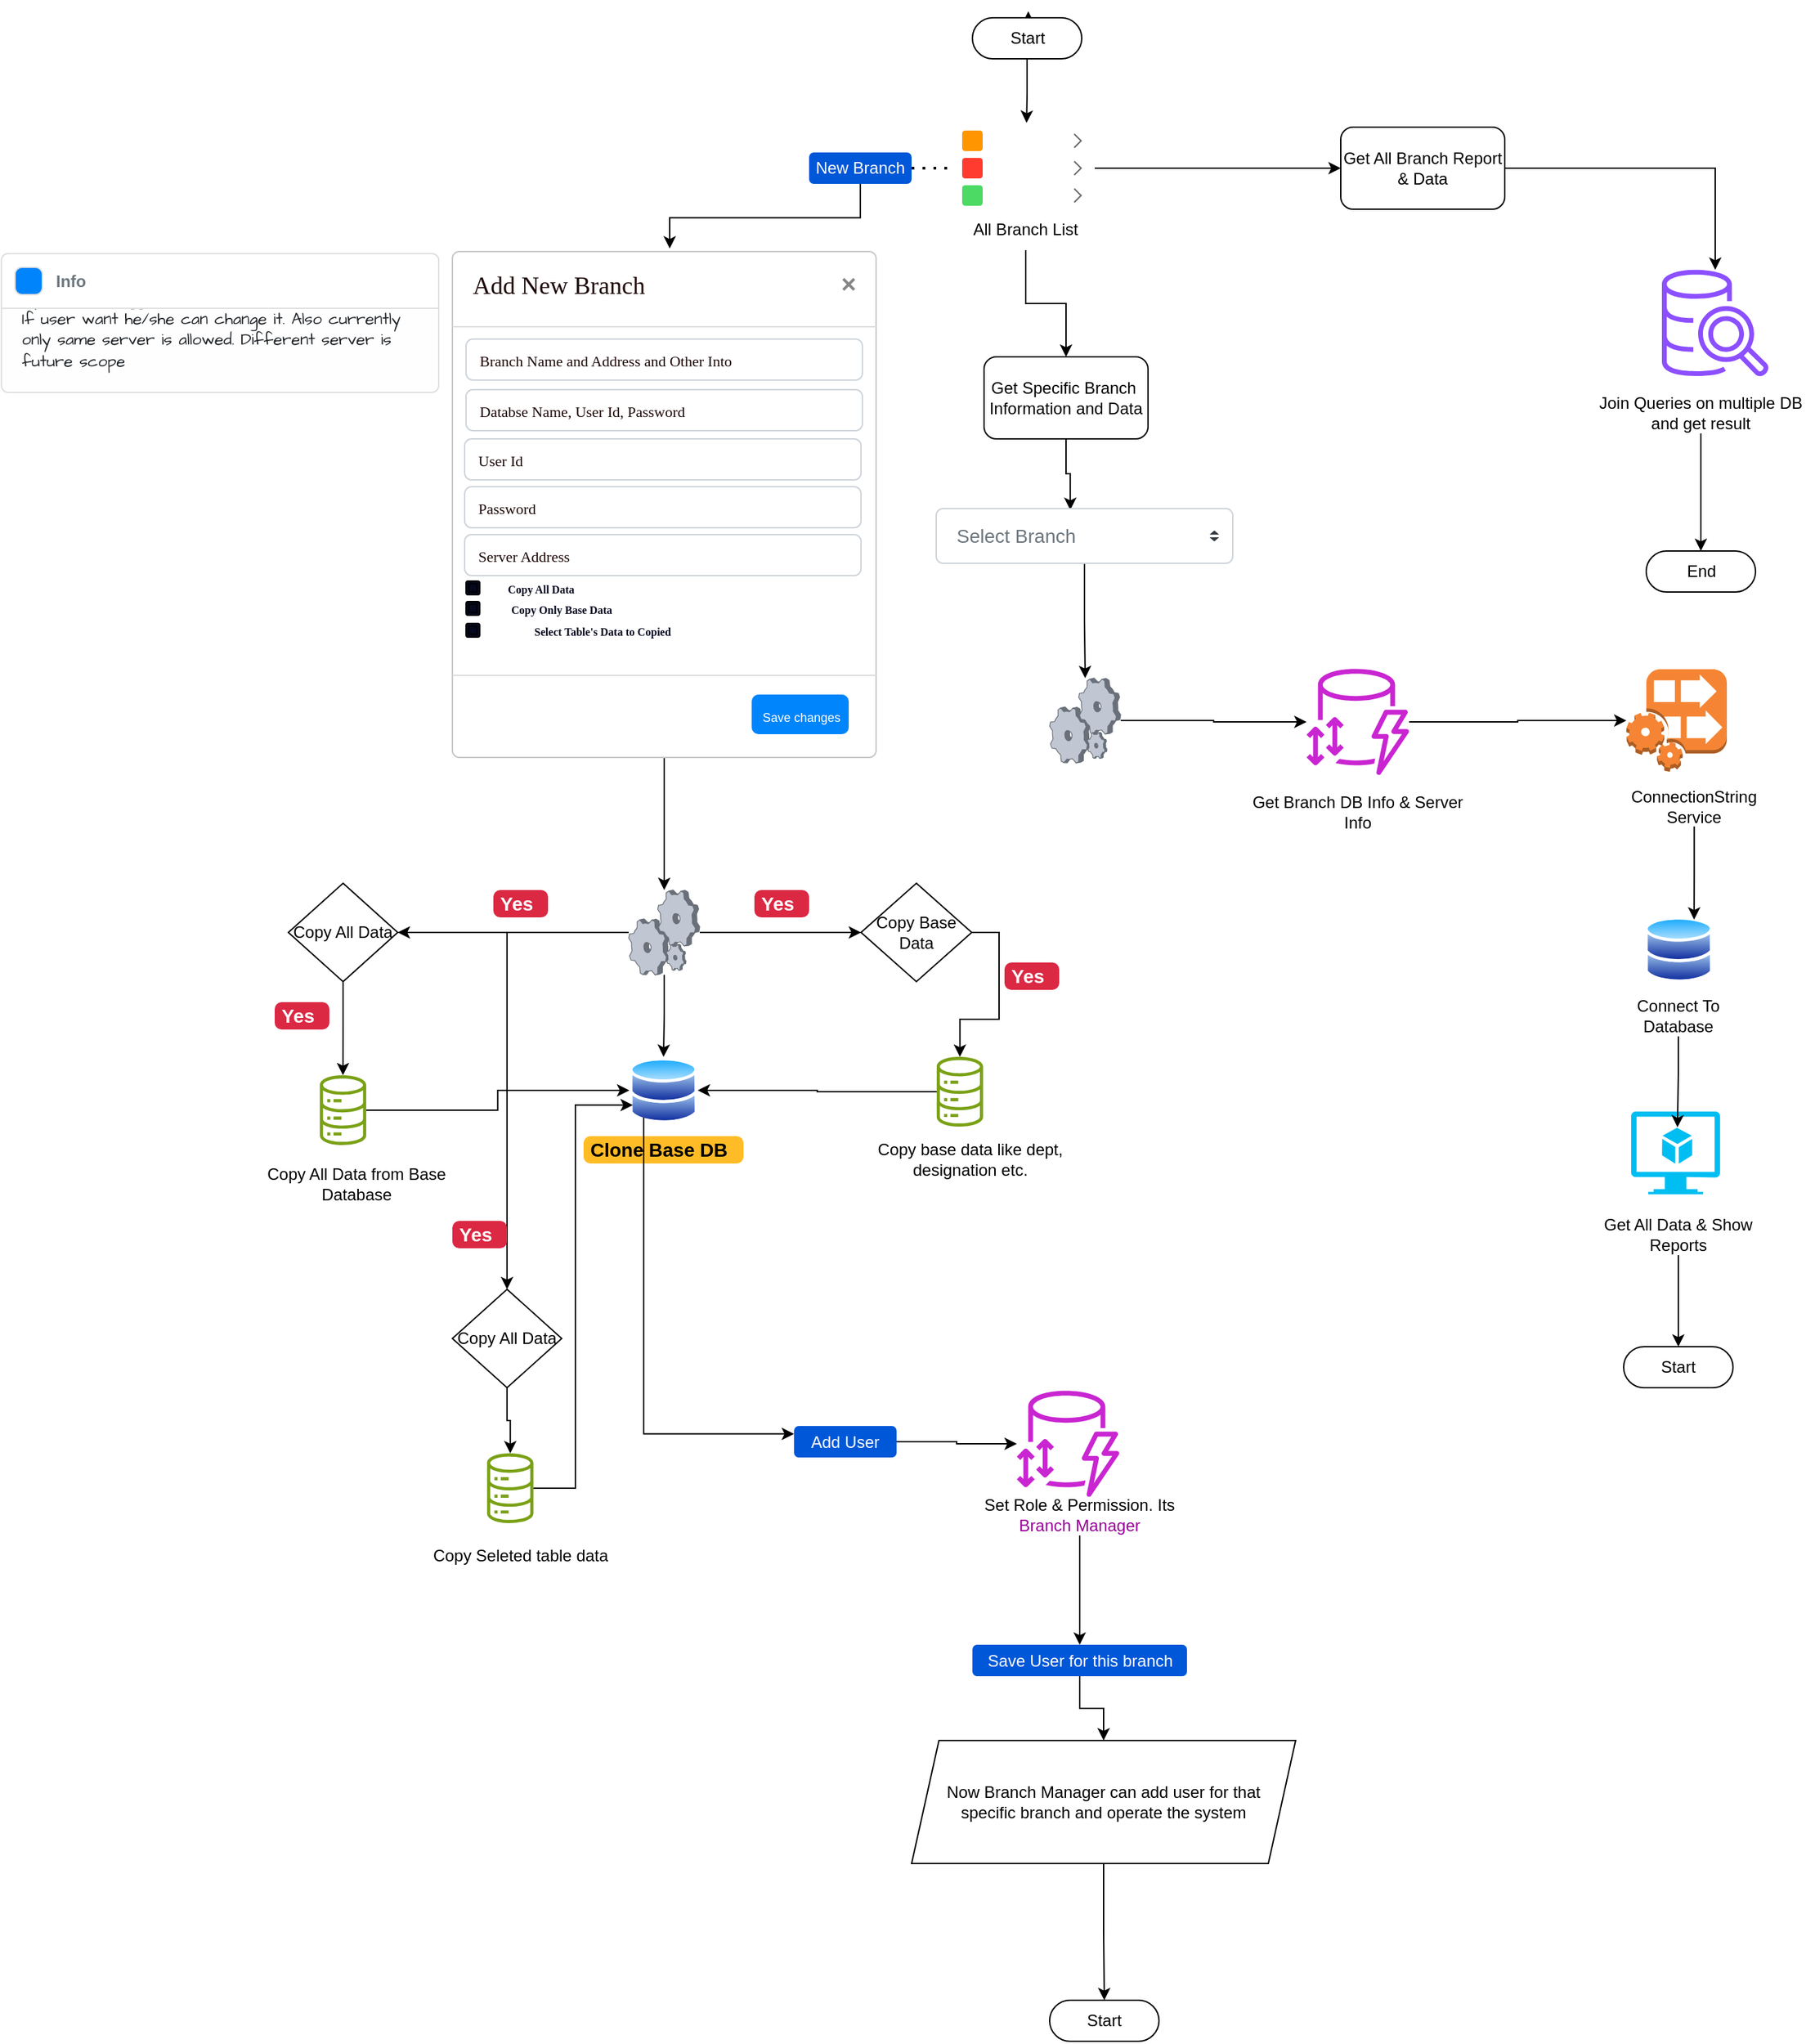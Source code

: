 <mxfile version="21.7.5" type="device">
  <diagram name="Page-1" id="M3UymSvbNK3b2J_wCIa3">
    <mxGraphModel dx="2206" dy="1286" grid="1" gridSize="10" guides="1" tooltips="1" connect="1" arrows="1" fold="1" page="1" pageScale="1" pageWidth="3300" pageHeight="2339" math="0" shadow="0">
      <root>
        <mxCell id="0" />
        <mxCell id="1" parent="0" />
        <mxCell id="zWhlfnZxesMmNuIVkS9J-28" style="edgeStyle=orthogonalEdgeStyle;rounded=0;orthogonalLoop=1;jettySize=auto;html=1;entryX=0.511;entryY=-0.157;entryDx=0;entryDy=0;entryPerimeter=0;" edge="1" parent="1" source="zWhlfnZxesMmNuIVkS9J-231" target="zWhlfnZxesMmNuIVkS9J-9">
          <mxGeometry relative="1" as="geometry">
            <mxPoint x="1640" y="160" as="sourcePoint" />
          </mxGeometry>
        </mxCell>
        <mxCell id="zWhlfnZxesMmNuIVkS9J-8" value="" style="shape=rect;strokeColor=none;fillColor=#ffffff;gradientColor=none;shadow=0;fontColor=#FFFFFF;labelBackgroundColor=default;" vertex="1" parent="1">
          <mxGeometry x="1588" y="220" width="102" height="60" as="geometry" />
        </mxCell>
        <mxCell id="zWhlfnZxesMmNuIVkS9J-9" value="Branch A" style="shape=rect;strokeColor=none;fontSize=10;fontColor=#FFFFFF;resizeWidth=1;align=left;spacingLeft=25;spacingTop=2;whiteSpace=wrap;html=1;labelBackgroundColor=default;" vertex="1" parent="zWhlfnZxesMmNuIVkS9J-8">
          <mxGeometry width="102" height="20" relative="1" as="geometry" />
        </mxCell>
        <mxCell id="zWhlfnZxesMmNuIVkS9J-10" value="" style="shape=rect;rounded=1;rSize=3;strokeColor=none;fillColor=#FF9501;labelBackgroundColor=default;" vertex="1" parent="zWhlfnZxesMmNuIVkS9J-9">
          <mxGeometry y="0.5" width="15" height="15" relative="1" as="geometry">
            <mxPoint x="5" y="-7.5" as="offset" />
          </mxGeometry>
        </mxCell>
        <mxCell id="zWhlfnZxesMmNuIVkS9J-11" value="" style="shape=mxgraph.ios7.misc.right;strokeColor=#666666;labelBackgroundColor=default;" vertex="1" parent="zWhlfnZxesMmNuIVkS9J-9">
          <mxGeometry x="1" y="0.5" width="5" height="10" relative="1" as="geometry">
            <mxPoint x="-15" y="-5" as="offset" />
          </mxGeometry>
        </mxCell>
        <mxCell id="zWhlfnZxesMmNuIVkS9J-12" value="Branch B" style="shape=rect;strokeColor=none;fontSize=10;fontColor=#FFFFFF;resizeWidth=1;align=left;spacingLeft=25;spacingTop=2;whiteSpace=wrap;html=1;labelBackgroundColor=default;" vertex="1" parent="zWhlfnZxesMmNuIVkS9J-8">
          <mxGeometry width="102" height="20" relative="1" as="geometry">
            <mxPoint y="20" as="offset" />
          </mxGeometry>
        </mxCell>
        <mxCell id="zWhlfnZxesMmNuIVkS9J-13" value="" style="shape=rect;rounded=1;rSize=3;strokeColor=none;fillColor=#FF3B2F;labelBackgroundColor=default;" vertex="1" parent="zWhlfnZxesMmNuIVkS9J-12">
          <mxGeometry y="0.5" width="15" height="15" relative="1" as="geometry">
            <mxPoint x="5" y="-7.5" as="offset" />
          </mxGeometry>
        </mxCell>
        <mxCell id="zWhlfnZxesMmNuIVkS9J-14" value="" style="shape=mxgraph.ios7.misc.right;strokeColor=#666666;labelBackgroundColor=default;" vertex="1" parent="zWhlfnZxesMmNuIVkS9J-12">
          <mxGeometry x="1" y="0.5" width="5" height="10" relative="1" as="geometry">
            <mxPoint x="-15" y="-5" as="offset" />
          </mxGeometry>
        </mxCell>
        <mxCell id="zWhlfnZxesMmNuIVkS9J-15" value="Branch C" style="shape=rect;strokeColor=none;fontSize=10;fontColor=#FFFFFF;resizeWidth=1;align=left;spacingLeft=25;spacingTop=2;whiteSpace=wrap;html=1;labelBackgroundColor=default;" vertex="1" parent="zWhlfnZxesMmNuIVkS9J-8">
          <mxGeometry width="102" height="20" relative="1" as="geometry">
            <mxPoint y="40" as="offset" />
          </mxGeometry>
        </mxCell>
        <mxCell id="zWhlfnZxesMmNuIVkS9J-16" value="" style="shape=rect;rounded=1;rSize=3;strokeColor=none;fillColor=#4CDA64;labelBackgroundColor=default;" vertex="1" parent="zWhlfnZxesMmNuIVkS9J-15">
          <mxGeometry y="0.5" width="15" height="15" relative="1" as="geometry">
            <mxPoint x="5" y="-7.5" as="offset" />
          </mxGeometry>
        </mxCell>
        <mxCell id="zWhlfnZxesMmNuIVkS9J-17" value="" style="shape=mxgraph.ios7.misc.right;strokeColor=#666666;labelBackgroundColor=default;" vertex="1" parent="zWhlfnZxesMmNuIVkS9J-15">
          <mxGeometry x="1" y="0.5" width="5" height="10" relative="1" as="geometry">
            <mxPoint x="-15" y="-5" as="offset" />
          </mxGeometry>
        </mxCell>
        <mxCell id="zWhlfnZxesMmNuIVkS9J-200" style="edgeStyle=orthogonalEdgeStyle;rounded=0;orthogonalLoop=1;jettySize=auto;html=1;" edge="1" parent="1" source="zWhlfnZxesMmNuIVkS9J-30" target="zWhlfnZxesMmNuIVkS9J-199">
          <mxGeometry relative="1" as="geometry" />
        </mxCell>
        <mxCell id="zWhlfnZxesMmNuIVkS9J-30" value="All Branch List" style="text;html=1;strokeColor=none;fillColor=none;align=center;verticalAlign=middle;whiteSpace=wrap;rounded=0;" vertex="1" parent="1">
          <mxGeometry x="1599" y="280" width="81" height="30" as="geometry" />
        </mxCell>
        <mxCell id="zWhlfnZxesMmNuIVkS9J-189" style="edgeStyle=orthogonalEdgeStyle;rounded=0;orthogonalLoop=1;jettySize=auto;html=1;entryX=0.513;entryY=-0.006;entryDx=0;entryDy=0;entryPerimeter=0;" edge="1" parent="1" source="zWhlfnZxesMmNuIVkS9J-31" target="zWhlfnZxesMmNuIVkS9J-126">
          <mxGeometry relative="1" as="geometry" />
        </mxCell>
        <mxCell id="zWhlfnZxesMmNuIVkS9J-31" value="New Branch" style="rounded=1;fillColor=#0057D8;align=center;strokeColor=none;html=1;whiteSpace=wrap;fontColor=#ffffff;fontSize=12;sketch=0;" vertex="1" parent="1">
          <mxGeometry x="1481" y="238.5" width="75" height="23" as="geometry" />
        </mxCell>
        <mxCell id="zWhlfnZxesMmNuIVkS9J-33" value="" style="endArrow=none;dashed=1;html=1;dashPattern=1 3;strokeWidth=2;rounded=0;entryX=0;entryY=0.5;entryDx=0;entryDy=0;exitX=1;exitY=0.5;exitDx=0;exitDy=0;" edge="1" parent="1" source="zWhlfnZxesMmNuIVkS9J-31" target="zWhlfnZxesMmNuIVkS9J-12">
          <mxGeometry width="50" height="50" relative="1" as="geometry">
            <mxPoint x="1490" y="390" as="sourcePoint" />
            <mxPoint x="1540" y="340" as="targetPoint" />
          </mxGeometry>
        </mxCell>
        <mxCell id="zWhlfnZxesMmNuIVkS9J-88" value="&lt;font data-font-src=&quot;https://fonts.googleapis.com/css?family=Architects+Daughter&quot; face=&quot;Architects Daughter&quot;&gt;System will suggest DB Name, Username, Password. If user want he/she can change it. Also currently only same server is allowed. Different server is future scope&lt;/font&gt;" style="html=1;shadow=0;dashed=0;shape=mxgraph.bootstrap.rrect;rSize=5;strokeColor=#DFE0E0;html=1;whiteSpace=wrap;fillColor=#FEFEFE;fontColor=#212529;align=left;spacing=15;verticalAlign=bottom;" vertex="1" parent="1">
          <mxGeometry x="890" y="312.5" width="320" height="101.5" as="geometry" />
        </mxCell>
        <mxCell id="zWhlfnZxesMmNuIVkS9J-89" value="" style="html=1;shadow=0;dashed=0;shape=mxgraph.bootstrap.topButton;rSize=5;strokeColor=inherit;fillColor=#ffffff;resizeWidth=1;" vertex="1" parent="zWhlfnZxesMmNuIVkS9J-88">
          <mxGeometry width="320" height="40" relative="1" as="geometry" />
        </mxCell>
        <mxCell id="zWhlfnZxesMmNuIVkS9J-90" value="Info" style="html=1;shadow=0;dashed=0;shape=mxgraph.bootstrap.rrect;rSize=5;strokeColor=#DFE0E0;html=1;whiteSpace=wrap;fillColor=#0084FC;fontColor=#6C767D;align=left;spacing=10;verticalAlign=middle;labelPosition=right;verticalLabelPosition=middle;fontStyle=1;labelBackgroundColor=none;" vertex="1" parent="zWhlfnZxesMmNuIVkS9J-89">
          <mxGeometry y="0.5" width="20" height="20" relative="1" as="geometry">
            <mxPoint x="10" y="-10" as="offset" />
          </mxGeometry>
        </mxCell>
        <mxCell id="zWhlfnZxesMmNuIVkS9J-105" value="Disabled switch element" style="html=1;shadow=0;dashed=0;shape=mxgraph.bootstrap.switch;strokeColor=#ADB6BD;strokeWidth=1;fillColor=#E9ECEF;fontColor=#7D868C;onStrokeColor=#ffffff;onFillColor=#0085FC;align=left;verticalAlign=middle;spacingLeft=10;labelPosition=right;verticalLabelPosition=middle;buttonState=0;sketch=0;" vertex="1" parent="1">
          <mxGeometry x="1260" y="649" width="20" height="10" as="geometry" />
        </mxCell>
        <mxCell id="zWhlfnZxesMmNuIVkS9J-155" style="edgeStyle=orthogonalEdgeStyle;rounded=0;orthogonalLoop=1;jettySize=auto;html=1;" edge="1" parent="1" source="zWhlfnZxesMmNuIVkS9J-126" target="zWhlfnZxesMmNuIVkS9J-154">
          <mxGeometry relative="1" as="geometry" />
        </mxCell>
        <mxCell id="zWhlfnZxesMmNuIVkS9J-126" value="&lt;font face=&quot;Verdana&quot; color=&quot;#1d0707&quot; data-font-src=&quot;https://fonts.googleapis.com/css?family=Architects+Daughter&quot;&gt;Add New Branch&lt;/font&gt;" style="html=1;shadow=0;dashed=0;shape=mxgraph.bootstrap.rrect;rSize=5;html=1;strokeColor=#C8C8C8;fillColor=#ffffff;whiteSpace=wrap;verticalAlign=top;align=left;fontSize=18;spacing=15;spacingTop=-5;" vertex="1" parent="1">
          <mxGeometry x="1220" y="311" width="310" height="370" as="geometry" />
        </mxCell>
        <mxCell id="zWhlfnZxesMmNuIVkS9J-127" value="" style="shape=line;strokeColor=#dddddd;resizeWidth=1;" vertex="1" parent="zWhlfnZxesMmNuIVkS9J-126">
          <mxGeometry width="310" height="10" relative="1" as="geometry">
            <mxPoint y="50" as="offset" />
          </mxGeometry>
        </mxCell>
        <mxCell id="zWhlfnZxesMmNuIVkS9J-128" value="" style="html=1;shadow=0;dashed=0;shape=mxgraph.bootstrap.x;strokeColor=#868686;strokeWidth=2;" vertex="1" parent="zWhlfnZxesMmNuIVkS9J-126">
          <mxGeometry x="1" width="8" height="8" relative="1" as="geometry">
            <mxPoint x="-24" y="20" as="offset" />
          </mxGeometry>
        </mxCell>
        <mxCell id="zWhlfnZxesMmNuIVkS9J-130" value="&lt;font face=&quot;Lucida Console&quot; style=&quot;font-size: 11px;&quot; color=&quot;#1d0707&quot;&gt;Branch Name and Address and Other Into&lt;/font&gt;" style="html=1;shadow=0;dashed=0;shape=mxgraph.bootstrap.rrect;rSize=5;strokeColor=#CED4DA;fillColor=none;align=left;verticalAlign=middle;spacing=10;fontSize=14;whiteSpace=wrap;html=1;" vertex="1" parent="zWhlfnZxesMmNuIVkS9J-126">
          <mxGeometry width="290" height="30" relative="1" as="geometry">
            <mxPoint x="10" y="64" as="offset" />
          </mxGeometry>
        </mxCell>
        <mxCell id="zWhlfnZxesMmNuIVkS9J-133" value="" style="shape=line;strokeColor=#dddddd;resizeWidth=1;" vertex="1" parent="zWhlfnZxesMmNuIVkS9J-126">
          <mxGeometry width="310" height="10" relative="1" as="geometry">
            <mxPoint y="305" as="offset" />
          </mxGeometry>
        </mxCell>
        <mxCell id="zWhlfnZxesMmNuIVkS9J-134" value="&lt;font style=&quot;font-size: 9px;&quot;&gt;Save changes&lt;/font&gt;" style="html=1;shadow=0;dashed=0;shape=mxgraph.bootstrap.rrect;rSize=5;fillColor=#0085FC;strokeColor=none;fontColor=#FFFFFF;fontSize=14;" vertex="1" parent="zWhlfnZxesMmNuIVkS9J-126">
          <mxGeometry x="1" y="1" width="71" height="29" relative="1" as="geometry">
            <mxPoint x="-91" y="-46" as="offset" />
          </mxGeometry>
        </mxCell>
        <mxCell id="zWhlfnZxesMmNuIVkS9J-145" value="" style="group" vertex="1" connectable="0" parent="zWhlfnZxesMmNuIVkS9J-126">
          <mxGeometry x="10" y="241" width="130" height="31" as="geometry" />
        </mxCell>
        <mxCell id="zWhlfnZxesMmNuIVkS9J-142" value="" style="shape=ext;double=1;rounded=1;whiteSpace=wrap;html=1;fillColor=#04071D;" vertex="1" parent="zWhlfnZxesMmNuIVkS9J-145">
          <mxGeometry width="10" height="10" as="geometry" />
        </mxCell>
        <mxCell id="zWhlfnZxesMmNuIVkS9J-144" value="&lt;h6&gt;&lt;font face=&quot;Lucida Console&quot; color=&quot;#04071d&quot;&gt;Copy All Data&lt;/font&gt;&lt;/h6&gt;" style="text;html=1;strokeColor=none;fillColor=none;align=center;verticalAlign=middle;whiteSpace=wrap;rounded=0;" vertex="1" parent="zWhlfnZxesMmNuIVkS9J-145">
          <mxGeometry x="10" y="1" width="90" height="10" as="geometry" />
        </mxCell>
        <mxCell id="zWhlfnZxesMmNuIVkS9J-146" value="" style="group" vertex="1" connectable="0" parent="zWhlfnZxesMmNuIVkS9J-145">
          <mxGeometry y="15" width="130" height="11" as="geometry" />
        </mxCell>
        <mxCell id="zWhlfnZxesMmNuIVkS9J-147" value="" style="shape=ext;double=1;rounded=1;whiteSpace=wrap;html=1;fillColor=#04071D;" vertex="1" parent="zWhlfnZxesMmNuIVkS9J-146">
          <mxGeometry width="10" height="10" as="geometry" />
        </mxCell>
        <mxCell id="zWhlfnZxesMmNuIVkS9J-148" value="&lt;h6&gt;&lt;font face=&quot;Lucida Console&quot; color=&quot;#04071d&quot;&gt;Copy Only Base Data&lt;/font&gt;&lt;/h6&gt;" style="text;html=1;strokeColor=none;fillColor=none;align=center;verticalAlign=middle;whiteSpace=wrap;rounded=0;" vertex="1" parent="zWhlfnZxesMmNuIVkS9J-146">
          <mxGeometry x="10" y="1" width="120" height="10" as="geometry" />
        </mxCell>
        <mxCell id="zWhlfnZxesMmNuIVkS9J-136" value="&lt;font face=&quot;Lucida Console&quot; style=&quot;font-size: 11px;&quot; color=&quot;#1d0707&quot;&gt;Databse Name, User Id, Password&lt;/font&gt;" style="html=1;shadow=0;dashed=0;shape=mxgraph.bootstrap.rrect;rSize=5;strokeColor=#CED4DA;fillColor=none;align=left;verticalAlign=middle;spacing=10;fontSize=14;whiteSpace=wrap;html=1;" vertex="1" parent="1">
          <mxGeometry x="1230" y="412" width="290" height="30" as="geometry" />
        </mxCell>
        <mxCell id="zWhlfnZxesMmNuIVkS9J-138" value="&lt;font face=&quot;Lucida Console&quot; style=&quot;font-size: 11px;&quot; color=&quot;#1d0707&quot;&gt;User Id&lt;/font&gt;" style="html=1;shadow=0;dashed=0;shape=mxgraph.bootstrap.rrect;rSize=5;strokeColor=#CED4DA;fillColor=none;align=left;verticalAlign=middle;spacing=10;fontSize=14;whiteSpace=wrap;html=1;" vertex="1" parent="1">
          <mxGeometry x="1229" y="448" width="290" height="30" as="geometry" />
        </mxCell>
        <mxCell id="zWhlfnZxesMmNuIVkS9J-149" value="" style="group" vertex="1" connectable="0" parent="1">
          <mxGeometry x="1230" y="583" width="200" height="11" as="geometry" />
        </mxCell>
        <mxCell id="zWhlfnZxesMmNuIVkS9J-150" value="" style="shape=ext;double=1;rounded=1;whiteSpace=wrap;html=1;fillColor=#04071D;" vertex="1" parent="zWhlfnZxesMmNuIVkS9J-149">
          <mxGeometry width="10" height="10" as="geometry" />
        </mxCell>
        <mxCell id="zWhlfnZxesMmNuIVkS9J-151" value="&lt;h6&gt;&lt;font face=&quot;Lucida Console&quot; color=&quot;#04071d&quot;&gt;Select Table&#39;s Data to Copied&lt;/font&gt;&lt;/h6&gt;" style="text;html=1;strokeColor=none;fillColor=none;align=center;verticalAlign=middle;whiteSpace=wrap;rounded=0;" vertex="1" parent="zWhlfnZxesMmNuIVkS9J-149">
          <mxGeometry x="10" y="1" width="180" height="10" as="geometry" />
        </mxCell>
        <mxCell id="zWhlfnZxesMmNuIVkS9J-152" value="&lt;font face=&quot;Lucida Console&quot; style=&quot;font-size: 11px;&quot; color=&quot;#1d0707&quot;&gt;Password&lt;/font&gt;" style="html=1;shadow=0;dashed=0;shape=mxgraph.bootstrap.rrect;rSize=5;strokeColor=#CED4DA;fillColor=none;align=left;verticalAlign=middle;spacing=10;fontSize=14;whiteSpace=wrap;html=1;" vertex="1" parent="1">
          <mxGeometry x="1229" y="483" width="290" height="30" as="geometry" />
        </mxCell>
        <mxCell id="zWhlfnZxesMmNuIVkS9J-153" value="&lt;font face=&quot;Lucida Console&quot; style=&quot;font-size: 11px;&quot; color=&quot;#1d0707&quot;&gt;Server Address&lt;/font&gt;" style="html=1;shadow=0;dashed=0;shape=mxgraph.bootstrap.rrect;rSize=5;strokeColor=#CED4DA;fillColor=none;align=left;verticalAlign=middle;spacing=10;fontSize=14;whiteSpace=wrap;html=1;" vertex="1" parent="1">
          <mxGeometry x="1229" y="518" width="290" height="30" as="geometry" />
        </mxCell>
        <mxCell id="zWhlfnZxesMmNuIVkS9J-159" style="edgeStyle=orthogonalEdgeStyle;rounded=0;orthogonalLoop=1;jettySize=auto;html=1;" edge="1" parent="1" source="zWhlfnZxesMmNuIVkS9J-154" target="zWhlfnZxesMmNuIVkS9J-94">
          <mxGeometry relative="1" as="geometry" />
        </mxCell>
        <mxCell id="zWhlfnZxesMmNuIVkS9J-161" style="edgeStyle=orthogonalEdgeStyle;rounded=0;orthogonalLoop=1;jettySize=auto;html=1;entryX=1;entryY=0.5;entryDx=0;entryDy=0;" edge="1" parent="1" source="zWhlfnZxesMmNuIVkS9J-154" target="zWhlfnZxesMmNuIVkS9J-160">
          <mxGeometry relative="1" as="geometry" />
        </mxCell>
        <mxCell id="zWhlfnZxesMmNuIVkS9J-169" style="edgeStyle=orthogonalEdgeStyle;rounded=0;orthogonalLoop=1;jettySize=auto;html=1;entryX=0;entryY=0.5;entryDx=0;entryDy=0;" edge="1" parent="1" source="zWhlfnZxesMmNuIVkS9J-154" target="zWhlfnZxesMmNuIVkS9J-168">
          <mxGeometry relative="1" as="geometry" />
        </mxCell>
        <mxCell id="zWhlfnZxesMmNuIVkS9J-179" style="edgeStyle=orthogonalEdgeStyle;rounded=0;orthogonalLoop=1;jettySize=auto;html=1;labelBackgroundColor=#1D0303;" edge="1" parent="1" source="zWhlfnZxesMmNuIVkS9J-154" target="zWhlfnZxesMmNuIVkS9J-178">
          <mxGeometry relative="1" as="geometry" />
        </mxCell>
        <mxCell id="zWhlfnZxesMmNuIVkS9J-154" value="" style="verticalLabelPosition=bottom;sketch=0;aspect=fixed;html=1;verticalAlign=top;strokeColor=none;align=center;outlineConnect=0;shape=mxgraph.citrix.process;" vertex="1" parent="1">
          <mxGeometry x="1349" y="778" width="52" height="62" as="geometry" />
        </mxCell>
        <mxCell id="zWhlfnZxesMmNuIVkS9J-158" value="" style="group" vertex="1" connectable="0" parent="1">
          <mxGeometry x="1316" y="900" width="117" height="78" as="geometry" />
        </mxCell>
        <mxCell id="zWhlfnZxesMmNuIVkS9J-94" value="" style="image;aspect=fixed;perimeter=ellipsePerimeter;html=1;align=center;shadow=0;dashed=0;spacingTop=3;image=img/lib/active_directory/databases.svg;" vertex="1" parent="zWhlfnZxesMmNuIVkS9J-158">
          <mxGeometry x="33.5" width="50" height="49" as="geometry" />
        </mxCell>
        <mxCell id="zWhlfnZxesMmNuIVkS9J-157" value="Clone Base DB" style="html=1;shadow=0;dashed=0;shape=mxgraph.bootstrap.rrect;rSize=5;strokeColor=none;strokeWidth=1;fillColor=#FFBC26;fontColor=#000000;whiteSpace=wrap;align=left;verticalAlign=middle;spacingLeft=0;fontStyle=1;fontSize=14;spacing=5;" vertex="1" parent="zWhlfnZxesMmNuIVkS9J-158">
          <mxGeometry y="58" width="117" height="20" as="geometry" />
        </mxCell>
        <mxCell id="zWhlfnZxesMmNuIVkS9J-166" style="edgeStyle=orthogonalEdgeStyle;rounded=0;orthogonalLoop=1;jettySize=auto;html=1;" edge="1" parent="1" source="zWhlfnZxesMmNuIVkS9J-160" target="zWhlfnZxesMmNuIVkS9J-164">
          <mxGeometry relative="1" as="geometry" />
        </mxCell>
        <mxCell id="zWhlfnZxesMmNuIVkS9J-160" value="Copy All Data" style="rhombus;whiteSpace=wrap;html=1;" vertex="1" parent="1">
          <mxGeometry x="1100" y="773" width="80" height="72" as="geometry" />
        </mxCell>
        <mxCell id="zWhlfnZxesMmNuIVkS9J-163" value="Yes" style="html=1;shadow=0;dashed=0;shape=mxgraph.bootstrap.rrect;rSize=5;strokeColor=none;strokeWidth=1;fillColor=#DB2843;fontColor=#FFFFFF;whiteSpace=wrap;align=left;verticalAlign=middle;spacingLeft=0;fontStyle=1;fontSize=14;spacing=5;" vertex="1" parent="1">
          <mxGeometry x="1090" y="860" width="40" height="20" as="geometry" />
        </mxCell>
        <mxCell id="zWhlfnZxesMmNuIVkS9J-167" style="edgeStyle=orthogonalEdgeStyle;rounded=0;orthogonalLoop=1;jettySize=auto;html=1;entryX=0;entryY=0.5;entryDx=0;entryDy=0;" edge="1" parent="1" source="zWhlfnZxesMmNuIVkS9J-164" target="zWhlfnZxesMmNuIVkS9J-94">
          <mxGeometry relative="1" as="geometry" />
        </mxCell>
        <mxCell id="zWhlfnZxesMmNuIVkS9J-164" value="" style="sketch=0;outlineConnect=0;fontColor=#232F3E;gradientColor=none;fillColor=#7AA116;strokeColor=none;dashed=0;verticalLabelPosition=bottom;verticalAlign=top;align=center;html=1;fontSize=12;fontStyle=0;aspect=fixed;pointerEvents=1;shape=mxgraph.aws4.iot_analytics_data_store;" vertex="1" parent="1">
          <mxGeometry x="1122.34" y="913.5" width="35.31" height="51" as="geometry" />
        </mxCell>
        <mxCell id="zWhlfnZxesMmNuIVkS9J-165" value="Copy All Data from Base Database" style="text;html=1;strokeColor=none;fillColor=none;align=center;verticalAlign=middle;whiteSpace=wrap;rounded=0;" vertex="1" parent="1">
          <mxGeometry x="1070" y="978" width="160" height="30" as="geometry" />
        </mxCell>
        <mxCell id="zWhlfnZxesMmNuIVkS9J-175" style="edgeStyle=orthogonalEdgeStyle;rounded=0;orthogonalLoop=1;jettySize=auto;html=1;exitX=1;exitY=0.5;exitDx=0;exitDy=0;" edge="1" parent="1" source="zWhlfnZxesMmNuIVkS9J-168" target="zWhlfnZxesMmNuIVkS9J-172">
          <mxGeometry relative="1" as="geometry" />
        </mxCell>
        <mxCell id="zWhlfnZxesMmNuIVkS9J-168" value="Copy Base Data" style="rhombus;whiteSpace=wrap;html=1;" vertex="1" parent="1">
          <mxGeometry x="1519" y="773" width="81" height="72" as="geometry" />
        </mxCell>
        <mxCell id="zWhlfnZxesMmNuIVkS9J-170" value="Yes" style="html=1;shadow=0;dashed=0;shape=mxgraph.bootstrap.rrect;rSize=5;strokeColor=none;strokeWidth=1;fillColor=#DB2843;fontColor=#FFFFFF;whiteSpace=wrap;align=left;verticalAlign=middle;spacingLeft=0;fontStyle=1;fontSize=14;spacing=5;" vertex="1" parent="1">
          <mxGeometry x="1250" y="778" width="40" height="20" as="geometry" />
        </mxCell>
        <mxCell id="zWhlfnZxesMmNuIVkS9J-171" value="Yes" style="html=1;shadow=0;dashed=0;shape=mxgraph.bootstrap.rrect;rSize=5;strokeColor=none;strokeWidth=1;fillColor=#DB2843;fontColor=#FFFFFF;whiteSpace=wrap;align=left;verticalAlign=middle;spacingLeft=0;fontStyle=1;fontSize=14;spacing=5;" vertex="1" parent="1">
          <mxGeometry x="1441" y="778" width="40" height="20" as="geometry" />
        </mxCell>
        <mxCell id="zWhlfnZxesMmNuIVkS9J-174" value="" style="group" vertex="1" connectable="0" parent="1">
          <mxGeometry x="1519" y="900" width="160" height="90" as="geometry" />
        </mxCell>
        <mxCell id="zWhlfnZxesMmNuIVkS9J-172" value="" style="sketch=0;outlineConnect=0;fontColor=#232F3E;gradientColor=none;fillColor=#7AA116;strokeColor=none;dashed=0;verticalLabelPosition=bottom;verticalAlign=top;align=center;html=1;fontSize=12;fontStyle=0;aspect=fixed;pointerEvents=1;shape=mxgraph.aws4.iot_analytics_data_store;" vertex="1" parent="zWhlfnZxesMmNuIVkS9J-174">
          <mxGeometry x="54.69" width="35.31" height="51" as="geometry" />
        </mxCell>
        <mxCell id="zWhlfnZxesMmNuIVkS9J-173" value="Copy base data like dept, designation etc." style="text;html=1;strokeColor=none;fillColor=none;align=center;verticalAlign=middle;whiteSpace=wrap;rounded=0;" vertex="1" parent="zWhlfnZxesMmNuIVkS9J-174">
          <mxGeometry y="60" width="160" height="30" as="geometry" />
        </mxCell>
        <mxCell id="zWhlfnZxesMmNuIVkS9J-176" style="edgeStyle=orthogonalEdgeStyle;rounded=0;orthogonalLoop=1;jettySize=auto;html=1;" edge="1" parent="1" source="zWhlfnZxesMmNuIVkS9J-172" target="zWhlfnZxesMmNuIVkS9J-94">
          <mxGeometry relative="1" as="geometry" />
        </mxCell>
        <mxCell id="zWhlfnZxesMmNuIVkS9J-177" value="Yes" style="html=1;shadow=0;dashed=0;shape=mxgraph.bootstrap.rrect;rSize=5;strokeColor=none;strokeWidth=1;fillColor=#DB2843;fontColor=#FFFFFF;whiteSpace=wrap;align=left;verticalAlign=middle;spacingLeft=0;fontStyle=1;fontSize=14;spacing=5;" vertex="1" parent="1">
          <mxGeometry x="1624" y="831" width="40" height="20" as="geometry" />
        </mxCell>
        <mxCell id="zWhlfnZxesMmNuIVkS9J-187" style="edgeStyle=orthogonalEdgeStyle;rounded=0;orthogonalLoop=1;jettySize=auto;html=1;" edge="1" parent="1" source="zWhlfnZxesMmNuIVkS9J-178" target="zWhlfnZxesMmNuIVkS9J-183">
          <mxGeometry relative="1" as="geometry" />
        </mxCell>
        <mxCell id="zWhlfnZxesMmNuIVkS9J-178" value="Copy All Data" style="rhombus;whiteSpace=wrap;html=1;" vertex="1" parent="1">
          <mxGeometry x="1220" y="1070" width="80" height="72" as="geometry" />
        </mxCell>
        <mxCell id="zWhlfnZxesMmNuIVkS9J-180" value="Yes" style="html=1;shadow=0;dashed=0;shape=mxgraph.bootstrap.rrect;rSize=5;strokeColor=none;strokeWidth=1;fillColor=#DB2843;fontColor=#FFFFFF;whiteSpace=wrap;align=left;verticalAlign=middle;spacingLeft=0;fontStyle=1;fontSize=14;spacing=5;" vertex="1" parent="1">
          <mxGeometry x="1220" y="1020" width="40" height="20" as="geometry" />
        </mxCell>
        <mxCell id="zWhlfnZxesMmNuIVkS9J-182" value="" style="group" vertex="1" connectable="0" parent="1">
          <mxGeometry x="1190" y="1190" width="160" height="90" as="geometry" />
        </mxCell>
        <mxCell id="zWhlfnZxesMmNuIVkS9J-183" value="" style="sketch=0;outlineConnect=0;fontColor=#232F3E;gradientColor=none;fillColor=#7AA116;strokeColor=none;dashed=0;verticalLabelPosition=bottom;verticalAlign=top;align=center;html=1;fontSize=12;fontStyle=0;aspect=fixed;pointerEvents=1;shape=mxgraph.aws4.iot_analytics_data_store;" vertex="1" parent="zWhlfnZxesMmNuIVkS9J-182">
          <mxGeometry x="54.69" width="35.31" height="51" as="geometry" />
        </mxCell>
        <mxCell id="zWhlfnZxesMmNuIVkS9J-184" value="Copy Seleted table data" style="text;html=1;strokeColor=none;fillColor=none;align=center;verticalAlign=middle;whiteSpace=wrap;rounded=0;" vertex="1" parent="zWhlfnZxesMmNuIVkS9J-182">
          <mxGeometry y="60" width="160" height="30" as="geometry" />
        </mxCell>
        <mxCell id="zWhlfnZxesMmNuIVkS9J-188" style="edgeStyle=orthogonalEdgeStyle;rounded=0;orthogonalLoop=1;jettySize=auto;html=1;entryX=0;entryY=0.75;entryDx=0;entryDy=0;" edge="1" parent="1" source="zWhlfnZxesMmNuIVkS9J-183" target="zWhlfnZxesMmNuIVkS9J-94">
          <mxGeometry relative="1" as="geometry">
            <Array as="points">
              <mxPoint x="1310" y="1215" />
              <mxPoint x="1310" y="935" />
            </Array>
          </mxGeometry>
        </mxCell>
        <mxCell id="zWhlfnZxesMmNuIVkS9J-193" style="edgeStyle=orthogonalEdgeStyle;rounded=0;orthogonalLoop=1;jettySize=auto;html=1;" edge="1" parent="1" source="zWhlfnZxesMmNuIVkS9J-190" target="zWhlfnZxesMmNuIVkS9J-192">
          <mxGeometry relative="1" as="geometry" />
        </mxCell>
        <mxCell id="zWhlfnZxesMmNuIVkS9J-190" value="Add User" style="rounded=1;fillColor=#0057D8;align=center;strokeColor=none;html=1;whiteSpace=wrap;fontColor=#ffffff;fontSize=12;sketch=0;" vertex="1" parent="1">
          <mxGeometry x="1470" y="1170" width="75" height="23" as="geometry" />
        </mxCell>
        <mxCell id="zWhlfnZxesMmNuIVkS9J-191" style="edgeStyle=orthogonalEdgeStyle;rounded=0;orthogonalLoop=1;jettySize=auto;html=1;entryX=0;entryY=0.25;entryDx=0;entryDy=0;" edge="1" parent="1" source="zWhlfnZxesMmNuIVkS9J-94" target="zWhlfnZxesMmNuIVkS9J-190">
          <mxGeometry relative="1" as="geometry">
            <Array as="points">
              <mxPoint x="1360" y="1176" />
            </Array>
          </mxGeometry>
        </mxCell>
        <mxCell id="zWhlfnZxesMmNuIVkS9J-192" value="" style="sketch=0;outlineConnect=0;fontColor=#232F3E;gradientColor=none;fillColor=#C925D1;strokeColor=none;dashed=0;verticalLabelPosition=bottom;verticalAlign=top;align=center;html=1;fontSize=12;fontStyle=0;aspect=fixed;pointerEvents=1;shape=mxgraph.aws4.dynamodb_standard_access_table_class;" vertex="1" parent="1">
          <mxGeometry x="1633" y="1144" width="75" height="78" as="geometry" />
        </mxCell>
        <mxCell id="zWhlfnZxesMmNuIVkS9J-196" style="edgeStyle=orthogonalEdgeStyle;rounded=0;orthogonalLoop=1;jettySize=auto;html=1;" edge="1" parent="1" source="zWhlfnZxesMmNuIVkS9J-194" target="zWhlfnZxesMmNuIVkS9J-195">
          <mxGeometry relative="1" as="geometry" />
        </mxCell>
        <mxCell id="zWhlfnZxesMmNuIVkS9J-194" value="Set Role &amp;amp; Permission. Its &lt;font color=&quot;#990099&quot;&gt;Branch Manager&lt;/font&gt;" style="text;html=1;strokeColor=none;fillColor=none;align=center;verticalAlign=middle;whiteSpace=wrap;rounded=0;" vertex="1" parent="1">
          <mxGeometry x="1599" y="1220" width="160" height="30" as="geometry" />
        </mxCell>
        <mxCell id="zWhlfnZxesMmNuIVkS9J-198" style="edgeStyle=orthogonalEdgeStyle;rounded=0;orthogonalLoop=1;jettySize=auto;html=1;" edge="1" parent="1" source="zWhlfnZxesMmNuIVkS9J-195" target="zWhlfnZxesMmNuIVkS9J-197">
          <mxGeometry relative="1" as="geometry" />
        </mxCell>
        <mxCell id="zWhlfnZxesMmNuIVkS9J-195" value="Save User for this branch" style="rounded=1;fillColor=#0057D8;align=center;strokeColor=none;html=1;whiteSpace=wrap;fontColor=#ffffff;fontSize=12;sketch=0;" vertex="1" parent="1">
          <mxGeometry x="1600.5" y="1330" width="157" height="23" as="geometry" />
        </mxCell>
        <mxCell id="zWhlfnZxesMmNuIVkS9J-239" style="edgeStyle=orthogonalEdgeStyle;rounded=0;orthogonalLoop=1;jettySize=auto;html=1;" edge="1" parent="1" source="zWhlfnZxesMmNuIVkS9J-197" target="zWhlfnZxesMmNuIVkS9J-238">
          <mxGeometry relative="1" as="geometry" />
        </mxCell>
        <mxCell id="zWhlfnZxesMmNuIVkS9J-197" value="Now Branch Manager can add user for that &lt;br&gt;specific branch and operate the system" style="shape=parallelogram;perimeter=parallelogramPerimeter;whiteSpace=wrap;html=1;fixedSize=1;" vertex="1" parent="1">
          <mxGeometry x="1556" y="1400" width="281" height="90" as="geometry" />
        </mxCell>
        <mxCell id="zWhlfnZxesMmNuIVkS9J-204" style="edgeStyle=orthogonalEdgeStyle;rounded=0;orthogonalLoop=1;jettySize=auto;html=1;entryX=0.452;entryY=0.025;entryDx=0;entryDy=0;entryPerimeter=0;" edge="1" parent="1" source="zWhlfnZxesMmNuIVkS9J-199" target="zWhlfnZxesMmNuIVkS9J-201">
          <mxGeometry relative="1" as="geometry" />
        </mxCell>
        <mxCell id="zWhlfnZxesMmNuIVkS9J-199" value="Get Specific Branch&amp;nbsp;&lt;br&gt;Information and Data" style="rounded=1;whiteSpace=wrap;html=1;" vertex="1" parent="1">
          <mxGeometry x="1609" y="388" width="120" height="60" as="geometry" />
        </mxCell>
        <mxCell id="zWhlfnZxesMmNuIVkS9J-206" style="edgeStyle=orthogonalEdgeStyle;rounded=0;orthogonalLoop=1;jettySize=auto;html=1;" edge="1" parent="1" source="zWhlfnZxesMmNuIVkS9J-201" target="zWhlfnZxesMmNuIVkS9J-205">
          <mxGeometry relative="1" as="geometry" />
        </mxCell>
        <mxCell id="zWhlfnZxesMmNuIVkS9J-201" value="Select Branch" style="html=1;shadow=0;dashed=0;shape=mxgraph.bootstrap.rrect;rSize=5;fillColor=#ffffff;strokeColor=#CED4DA;align=left;spacing=15;fontSize=14;fontColor=#6C767D;" vertex="1" parent="1">
          <mxGeometry x="1574" y="499" width="217" height="40" as="geometry" />
        </mxCell>
        <mxCell id="zWhlfnZxesMmNuIVkS9J-202" value="" style="shape=triangle;direction=south;fillColor=#343A40;strokeColor=none;perimeter=none;" vertex="1" parent="zWhlfnZxesMmNuIVkS9J-201">
          <mxGeometry x="1" y="0.5" width="7" height="3" relative="1" as="geometry">
            <mxPoint x="-17" y="1" as="offset" />
          </mxGeometry>
        </mxCell>
        <mxCell id="zWhlfnZxesMmNuIVkS9J-203" value="" style="shape=triangle;direction=north;fillColor=#343A40;strokeColor=none;perimeter=none;" vertex="1" parent="zWhlfnZxesMmNuIVkS9J-201">
          <mxGeometry x="1" y="0.5" width="7" height="3" relative="1" as="geometry">
            <mxPoint x="-17" y="-4" as="offset" />
          </mxGeometry>
        </mxCell>
        <mxCell id="zWhlfnZxesMmNuIVkS9J-212" style="edgeStyle=orthogonalEdgeStyle;rounded=0;orthogonalLoop=1;jettySize=auto;html=1;" edge="1" parent="1" source="zWhlfnZxesMmNuIVkS9J-205" target="zWhlfnZxesMmNuIVkS9J-208">
          <mxGeometry relative="1" as="geometry" />
        </mxCell>
        <mxCell id="zWhlfnZxesMmNuIVkS9J-205" value="" style="verticalLabelPosition=bottom;sketch=0;aspect=fixed;html=1;verticalAlign=top;strokeColor=none;align=center;outlineConnect=0;shape=mxgraph.citrix.process;" vertex="1" parent="1">
          <mxGeometry x="1657" y="623" width="52" height="62" as="geometry" />
        </mxCell>
        <mxCell id="zWhlfnZxesMmNuIVkS9J-211" value="" style="group" vertex="1" connectable="0" parent="1">
          <mxGeometry x="1800" y="616" width="165" height="120" as="geometry" />
        </mxCell>
        <mxCell id="zWhlfnZxesMmNuIVkS9J-208" value="" style="sketch=0;outlineConnect=0;fontColor=#232F3E;gradientColor=none;fillColor=#C925D1;strokeColor=none;dashed=0;verticalLabelPosition=bottom;verticalAlign=top;align=center;html=1;fontSize=12;fontStyle=0;aspect=fixed;pointerEvents=1;shape=mxgraph.aws4.dynamodb_standard_access_table_class;" vertex="1" parent="zWhlfnZxesMmNuIVkS9J-211">
          <mxGeometry x="45" width="75" height="78" as="geometry" />
        </mxCell>
        <mxCell id="zWhlfnZxesMmNuIVkS9J-209" value="Get Branch DB Info &amp;amp; Server Info" style="text;html=1;strokeColor=none;fillColor=none;align=center;verticalAlign=middle;whiteSpace=wrap;rounded=0;" vertex="1" parent="zWhlfnZxesMmNuIVkS9J-211">
          <mxGeometry y="90" width="165" height="30" as="geometry" />
        </mxCell>
        <mxCell id="zWhlfnZxesMmNuIVkS9J-215" value="" style="group" vertex="1" connectable="0" parent="1">
          <mxGeometry x="2077" y="616.5" width="103.25" height="115" as="geometry" />
        </mxCell>
        <mxCell id="zWhlfnZxesMmNuIVkS9J-213" value="" style="outlineConnect=0;dashed=0;verticalLabelPosition=bottom;verticalAlign=top;align=center;html=1;shape=mxgraph.aws3.kinesis_analytics;fillColor=#F58534;gradientColor=none;" vertex="1" parent="zWhlfnZxesMmNuIVkS9J-215">
          <mxGeometry x="2" width="73.5" height="75" as="geometry" />
        </mxCell>
        <mxCell id="zWhlfnZxesMmNuIVkS9J-214" value="ConnectionString Service" style="text;html=1;strokeColor=none;fillColor=none;align=center;verticalAlign=middle;whiteSpace=wrap;rounded=0;" vertex="1" parent="zWhlfnZxesMmNuIVkS9J-215">
          <mxGeometry y="85" width="103.25" height="30" as="geometry" />
        </mxCell>
        <mxCell id="zWhlfnZxesMmNuIVkS9J-216" style="edgeStyle=orthogonalEdgeStyle;rounded=0;orthogonalLoop=1;jettySize=auto;html=1;" edge="1" parent="1" source="zWhlfnZxesMmNuIVkS9J-208" target="zWhlfnZxesMmNuIVkS9J-213">
          <mxGeometry relative="1" as="geometry" />
        </mxCell>
        <mxCell id="zWhlfnZxesMmNuIVkS9J-219" value="" style="group" vertex="1" connectable="0" parent="1">
          <mxGeometry x="2074" y="797" width="86" height="88" as="geometry" />
        </mxCell>
        <mxCell id="zWhlfnZxesMmNuIVkS9J-217" value="" style="image;aspect=fixed;perimeter=ellipsePerimeter;html=1;align=center;shadow=0;dashed=0;spacingTop=3;image=img/lib/active_directory/databases.svg;" vertex="1" parent="zWhlfnZxesMmNuIVkS9J-219">
          <mxGeometry x="18.38" width="50" height="49" as="geometry" />
        </mxCell>
        <mxCell id="zWhlfnZxesMmNuIVkS9J-218" value="Connect To Database" style="text;html=1;strokeColor=none;fillColor=none;align=center;verticalAlign=middle;whiteSpace=wrap;rounded=0;" vertex="1" parent="zWhlfnZxesMmNuIVkS9J-219">
          <mxGeometry y="58" width="86" height="30" as="geometry" />
        </mxCell>
        <mxCell id="zWhlfnZxesMmNuIVkS9J-220" style="edgeStyle=orthogonalEdgeStyle;rounded=0;orthogonalLoop=1;jettySize=auto;html=1;entryX=0.75;entryY=0;entryDx=0;entryDy=0;" edge="1" parent="1" source="zWhlfnZxesMmNuIVkS9J-214" target="zWhlfnZxesMmNuIVkS9J-217">
          <mxGeometry relative="1" as="geometry" />
        </mxCell>
        <mxCell id="zWhlfnZxesMmNuIVkS9J-221" value="" style="verticalLabelPosition=bottom;html=1;verticalAlign=top;align=center;strokeColor=none;fillColor=#00BEF2;shape=mxgraph.azure.virtual_machine_feature;pointerEvents=1;" vertex="1" parent="1">
          <mxGeometry x="2082.5" y="940" width="65" height="60.5" as="geometry" />
        </mxCell>
        <mxCell id="zWhlfnZxesMmNuIVkS9J-222" style="edgeStyle=orthogonalEdgeStyle;rounded=0;orthogonalLoop=1;jettySize=auto;html=1;entryX=0.521;entryY=0.191;entryDx=0;entryDy=0;entryPerimeter=0;" edge="1" parent="1" source="zWhlfnZxesMmNuIVkS9J-218" target="zWhlfnZxesMmNuIVkS9J-221">
          <mxGeometry relative="1" as="geometry" />
        </mxCell>
        <mxCell id="zWhlfnZxesMmNuIVkS9J-237" style="edgeStyle=orthogonalEdgeStyle;rounded=0;orthogonalLoop=1;jettySize=auto;html=1;exitX=0.5;exitY=1;exitDx=0;exitDy=0;entryX=0.5;entryY=0.5;entryDx=0;entryDy=-15;entryPerimeter=0;" edge="1" parent="1" source="zWhlfnZxesMmNuIVkS9J-223" target="zWhlfnZxesMmNuIVkS9J-236">
          <mxGeometry relative="1" as="geometry" />
        </mxCell>
        <mxCell id="zWhlfnZxesMmNuIVkS9J-223" value="Get All Data &amp;amp; Show Reports" style="text;html=1;strokeColor=none;fillColor=none;align=center;verticalAlign=middle;whiteSpace=wrap;rounded=0;" vertex="1" parent="1">
          <mxGeometry x="2051" y="1015" width="132" height="30" as="geometry" />
        </mxCell>
        <mxCell id="zWhlfnZxesMmNuIVkS9J-230" style="edgeStyle=orthogonalEdgeStyle;rounded=0;orthogonalLoop=1;jettySize=auto;html=1;" edge="1" parent="1" source="zWhlfnZxesMmNuIVkS9J-224" target="zWhlfnZxesMmNuIVkS9J-226">
          <mxGeometry relative="1" as="geometry" />
        </mxCell>
        <mxCell id="zWhlfnZxesMmNuIVkS9J-224" value="Get All Branch Report &amp;amp; Data" style="rounded=1;whiteSpace=wrap;html=1;" vertex="1" parent="1">
          <mxGeometry x="1870" y="220" width="120" height="60" as="geometry" />
        </mxCell>
        <mxCell id="zWhlfnZxesMmNuIVkS9J-225" style="edgeStyle=orthogonalEdgeStyle;rounded=0;orthogonalLoop=1;jettySize=auto;html=1;" edge="1" parent="1" source="zWhlfnZxesMmNuIVkS9J-12" target="zWhlfnZxesMmNuIVkS9J-224">
          <mxGeometry relative="1" as="geometry" />
        </mxCell>
        <mxCell id="zWhlfnZxesMmNuIVkS9J-229" value="" style="group" vertex="1" connectable="0" parent="1">
          <mxGeometry x="2051" y="324.25" width="165" height="119.75" as="geometry" />
        </mxCell>
        <mxCell id="zWhlfnZxesMmNuIVkS9J-226" value="" style="sketch=0;outlineConnect=0;fontColor=#232F3E;gradientColor=none;fillColor=#8C4FFF;strokeColor=none;dashed=0;verticalLabelPosition=bottom;verticalAlign=top;align=center;html=1;fontSize=12;fontStyle=0;aspect=fixed;pointerEvents=1;shape=mxgraph.aws4.redshift_query_editor_v20_light;" vertex="1" parent="zWhlfnZxesMmNuIVkS9J-229">
          <mxGeometry x="54" width="78" height="78" as="geometry" />
        </mxCell>
        <mxCell id="zWhlfnZxesMmNuIVkS9J-228" value="Join Queries on multiple DB and get result" style="text;html=1;strokeColor=none;fillColor=none;align=center;verticalAlign=middle;whiteSpace=wrap;rounded=0;" vertex="1" parent="zWhlfnZxesMmNuIVkS9J-229">
          <mxGeometry y="89.75" width="165" height="30" as="geometry" />
        </mxCell>
        <mxCell id="zWhlfnZxesMmNuIVkS9J-232" value="" style="edgeStyle=orthogonalEdgeStyle;rounded=0;orthogonalLoop=1;jettySize=auto;html=1;entryX=0.511;entryY=-0.157;entryDx=0;entryDy=0;entryPerimeter=0;" edge="1" parent="1" target="zWhlfnZxesMmNuIVkS9J-231">
          <mxGeometry relative="1" as="geometry">
            <mxPoint x="1640" y="160" as="sourcePoint" />
            <mxPoint x="1640" y="217" as="targetPoint" />
          </mxGeometry>
        </mxCell>
        <mxCell id="zWhlfnZxesMmNuIVkS9J-231" value="Start" style="html=1;dashed=0;whiteSpace=wrap;shape=mxgraph.dfd.start" vertex="1" parent="1">
          <mxGeometry x="1600.5" y="140" width="80" height="30" as="geometry" />
        </mxCell>
        <mxCell id="zWhlfnZxesMmNuIVkS9J-233" value="End" style="html=1;dashed=0;whiteSpace=wrap;shape=mxgraph.dfd.start" vertex="1" parent="1">
          <mxGeometry x="2093.5" y="530" width="80" height="30" as="geometry" />
        </mxCell>
        <mxCell id="zWhlfnZxesMmNuIVkS9J-235" style="edgeStyle=orthogonalEdgeStyle;rounded=0;orthogonalLoop=1;jettySize=auto;html=1;entryX=0.5;entryY=0.5;entryDx=0;entryDy=-15;entryPerimeter=0;" edge="1" parent="1" source="zWhlfnZxesMmNuIVkS9J-228" target="zWhlfnZxesMmNuIVkS9J-233">
          <mxGeometry relative="1" as="geometry" />
        </mxCell>
        <mxCell id="zWhlfnZxesMmNuIVkS9J-236" value="Start" style="html=1;dashed=0;whiteSpace=wrap;shape=mxgraph.dfd.start" vertex="1" parent="1">
          <mxGeometry x="2077" y="1112" width="80" height="30" as="geometry" />
        </mxCell>
        <mxCell id="zWhlfnZxesMmNuIVkS9J-238" value="Start" style="html=1;dashed=0;whiteSpace=wrap;shape=mxgraph.dfd.start" vertex="1" parent="1">
          <mxGeometry x="1657" y="1590" width="80" height="30" as="geometry" />
        </mxCell>
      </root>
    </mxGraphModel>
  </diagram>
</mxfile>

